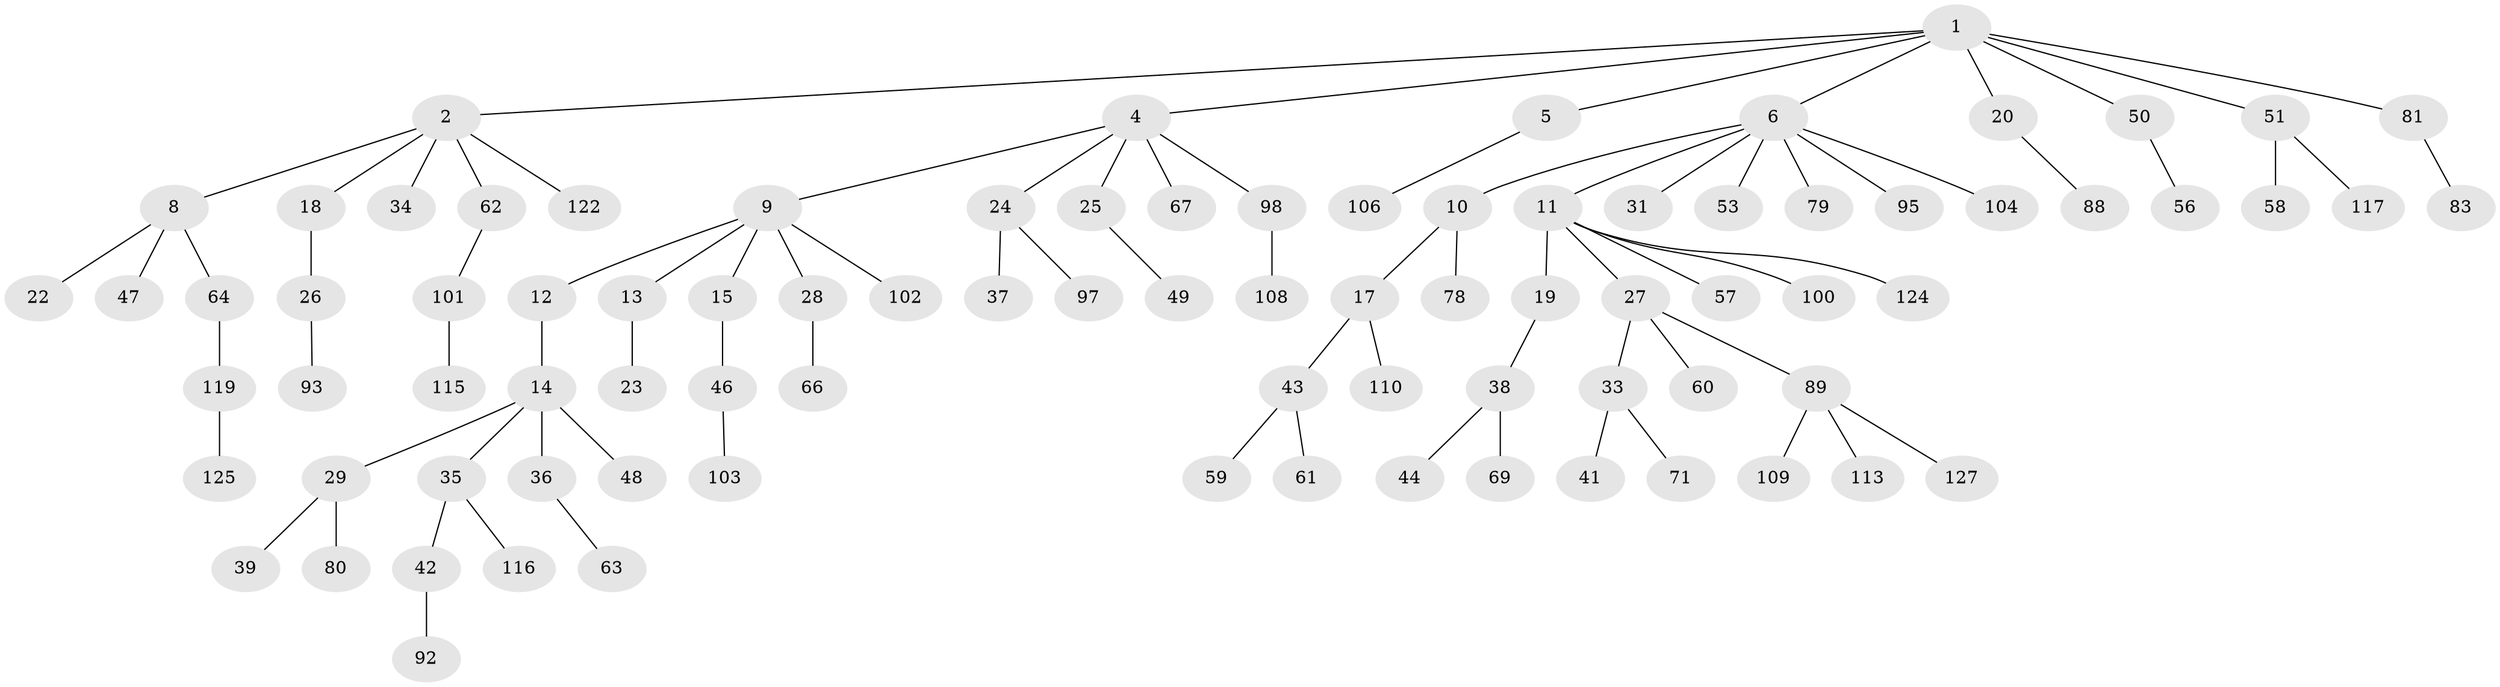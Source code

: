 // Generated by graph-tools (version 1.1) at 2025/52/02/27/25 19:52:12]
// undirected, 87 vertices, 86 edges
graph export_dot {
graph [start="1"]
  node [color=gray90,style=filled];
  1 [super="+3"];
  2 [super="+7"];
  4 [super="+96"];
  5 [super="+75"];
  6 [super="+70"];
  8 [super="+54"];
  9 [super="+32"];
  10;
  11 [super="+16"];
  12 [super="+55"];
  13 [super="+85"];
  14 [super="+21"];
  15 [super="+45"];
  17 [super="+99"];
  18;
  19;
  20 [super="+74"];
  22;
  23;
  24 [super="+40"];
  25;
  26 [super="+76"];
  27;
  28 [super="+126"];
  29 [super="+30"];
  31;
  33 [super="+68"];
  34;
  35 [super="+84"];
  36 [super="+111"];
  37;
  38 [super="+82"];
  39;
  41;
  42 [super="+86"];
  43 [super="+52"];
  44;
  46 [super="+91"];
  47;
  48;
  49 [super="+118"];
  50 [super="+72"];
  51 [super="+107"];
  53 [super="+65"];
  56;
  57 [super="+87"];
  58;
  59 [super="+94"];
  60;
  61;
  62 [super="+77"];
  63 [super="+73"];
  64;
  66;
  67;
  69 [super="+112"];
  71;
  78 [super="+90"];
  79;
  80;
  81;
  83;
  88 [super="+114"];
  89 [super="+105"];
  92 [super="+120"];
  93 [super="+123"];
  95;
  97;
  98 [super="+121"];
  100;
  101;
  102;
  103;
  104;
  106;
  108;
  109;
  110;
  113;
  115;
  116;
  117;
  119;
  122;
  124;
  125;
  127;
  1 -- 2;
  1 -- 20;
  1 -- 51;
  1 -- 81;
  1 -- 50;
  1 -- 4;
  1 -- 5;
  1 -- 6;
  2 -- 18;
  2 -- 34;
  2 -- 62;
  2 -- 122;
  2 -- 8;
  4 -- 9;
  4 -- 24;
  4 -- 25;
  4 -- 67;
  4 -- 98;
  5 -- 106;
  6 -- 10;
  6 -- 11;
  6 -- 31;
  6 -- 53;
  6 -- 79;
  6 -- 95;
  6 -- 104;
  8 -- 22;
  8 -- 47;
  8 -- 64;
  9 -- 12;
  9 -- 13;
  9 -- 15;
  9 -- 28;
  9 -- 102;
  10 -- 17;
  10 -- 78;
  11 -- 57;
  11 -- 100;
  11 -- 124;
  11 -- 27;
  11 -- 19;
  12 -- 14;
  13 -- 23;
  14 -- 48;
  14 -- 35;
  14 -- 36;
  14 -- 29;
  15 -- 46;
  17 -- 43;
  17 -- 110;
  18 -- 26;
  19 -- 38;
  20 -- 88;
  24 -- 37;
  24 -- 97;
  25 -- 49;
  26 -- 93;
  27 -- 33;
  27 -- 60;
  27 -- 89;
  28 -- 66;
  29 -- 80;
  29 -- 39;
  33 -- 41;
  33 -- 71;
  35 -- 42;
  35 -- 116;
  36 -- 63;
  38 -- 44;
  38 -- 69;
  42 -- 92;
  43 -- 59;
  43 -- 61;
  46 -- 103;
  50 -- 56;
  51 -- 58;
  51 -- 117;
  62 -- 101;
  64 -- 119;
  81 -- 83;
  89 -- 113;
  89 -- 127;
  89 -- 109;
  98 -- 108;
  101 -- 115;
  119 -- 125;
}
